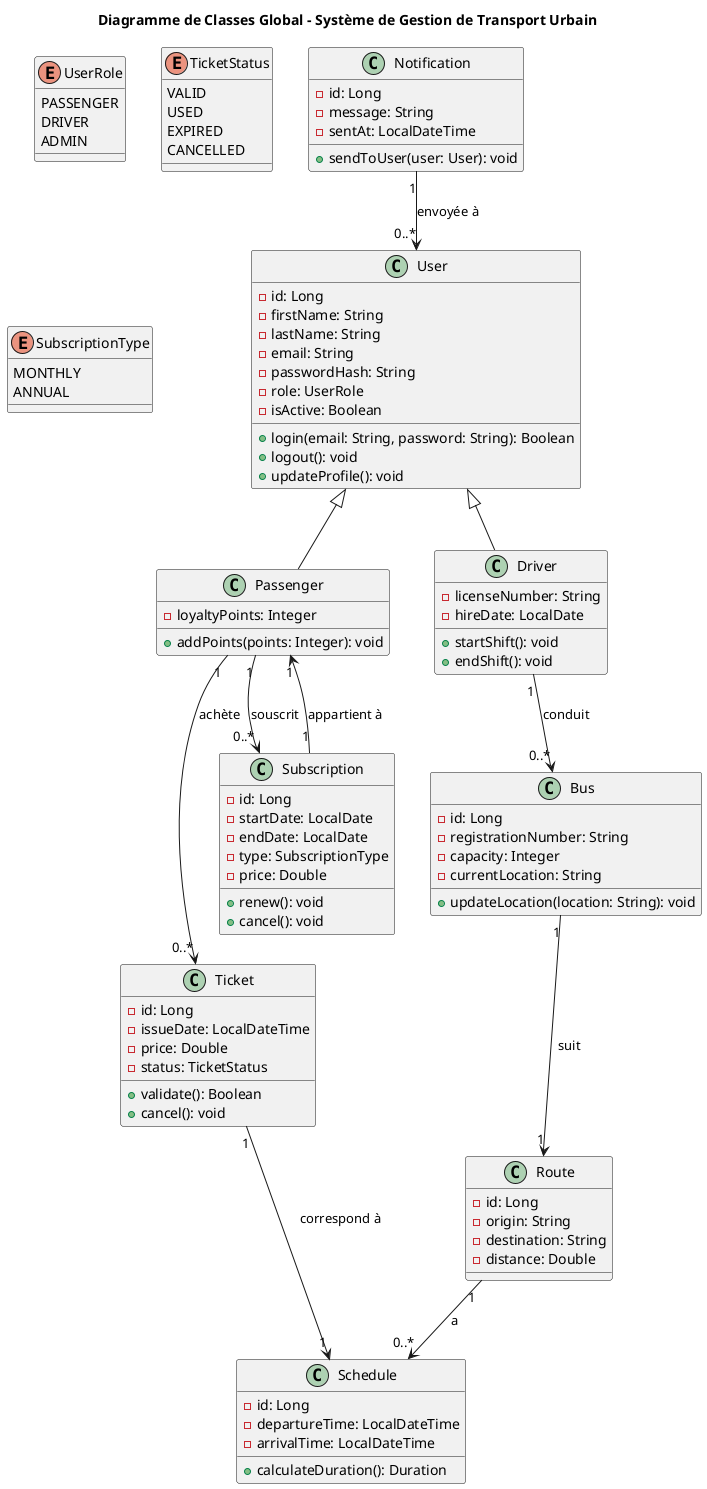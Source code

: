 @startuml
title Diagramme de Classes Global - Système de Gestion de Transport Urbain

'=== Enumerations ===
enum UserRole {
  PASSENGER
  DRIVER
  ADMIN
}

enum TicketStatus {
  VALID
  USED
  EXPIRED
  CANCELLED
}

enum SubscriptionType {
  MONTHLY
  ANNUAL
}

'=== Core Domain Classes ===
class User {
  - id: Long
  - firstName: String
  - lastName: String
  - email: String
  - passwordHash: String
  - role: UserRole
  - isActive: Boolean
  + login(email: String, password: String): Boolean
  + logout(): void
  + updateProfile(): void
}

class Passenger {
  - loyaltyPoints: Integer
  + addPoints(points: Integer): void
}

class Driver {
  - licenseNumber: String
  - hireDate: LocalDate
  + startShift(): void
  + endShift(): void
}

class Bus {
  - id: Long
  - registrationNumber: String
  - capacity: Integer
  - currentLocation: String
  + updateLocation(location: String): void
}

class Route {
  - id: Long
  - origin: String
  - destination: String
  - distance: Double
}

class Schedule {
  - id: Long
  - departureTime: LocalDateTime
  - arrivalTime: LocalDateTime
  + calculateDuration(): Duration
}

class Ticket {
  - id: Long
  - issueDate: LocalDateTime
  - price: Double
  - status: TicketStatus
  + validate(): Boolean
  + cancel(): void
}

class Subscription {
  - id: Long
  - startDate: LocalDate
  - endDate: LocalDate
  - type: SubscriptionType
  - price: Double
  + renew(): void
  + cancel(): void
}

class Notification {
  - id: Long
  - message: String
  - sentAt: LocalDateTime
  + sendToUser(user: User): void
}

'=== Relationships with multiplicity ===
User <|-- Passenger
User <|-- Driver
Driver "1" --> "0..*" Bus : conduit
Bus "1" --> "1" Route : suit
Route "1" --> "0..*" Schedule : a
Passenger "1" --> "0..*" Ticket : achète
Passenger "1" --> "0..*" Subscription : souscrit
Ticket "1" --> "1" Schedule : correspond à
Subscription "1" --> "1" Passenger : appartient à
Notification "1" --> "0..*" User : envoyée à
@enduml